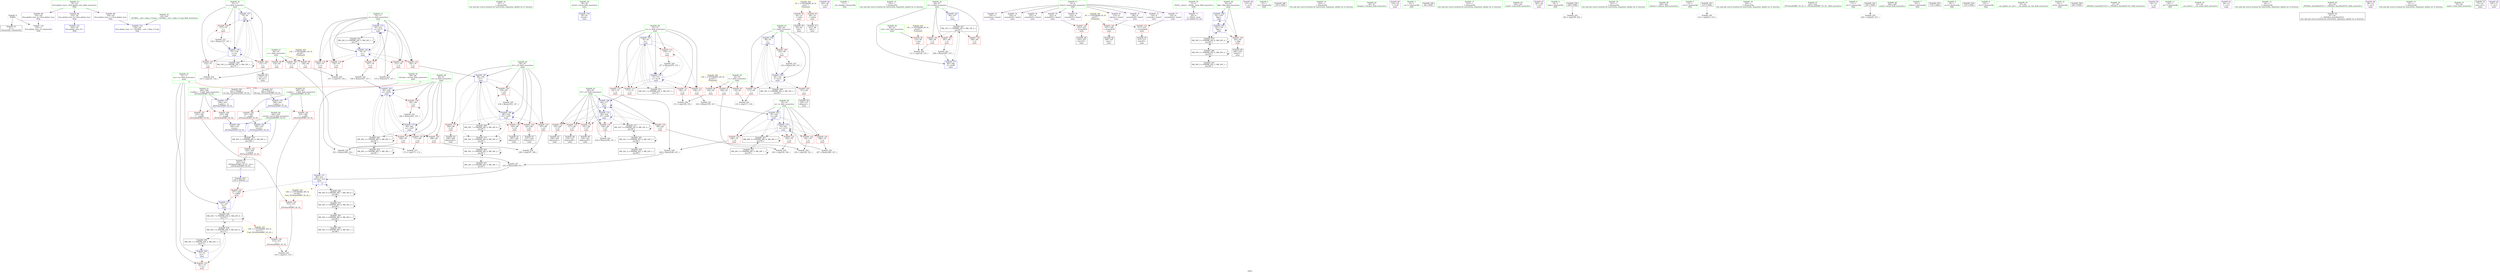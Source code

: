 digraph "SVFG" {
	label="SVFG";

	Node0x557954dfd2f0 [shape=record,color=grey,label="{NodeID: 0\nNullPtr}"];
	Node0x557954dfd2f0 -> Node0x557954e28700[style=solid];
	Node0x557954dfd2f0 -> Node0x557954e2e990[style=solid];
	Node0x557954e2ffb0 [shape=record,color=blue,label="{NodeID: 180\n304\<--318\nretval\<--\n_ZSt3maxIiERKT_S2_S2_\n}"];
	Node0x557954e2ffb0 -> Node0x557954e46180[style=dashed];
	Node0x557954e27b50 [shape=record,color=red,label="{NodeID: 97\n164\<--62\n\<--r\nmain\n}"];
	Node0x557954e27b50 -> Node0x557954e34780[style=solid];
	Node0x557954e032e0 [shape=record,color=green,label="{NodeID: 14\n107\<--1\n\<--dummyObj\nCan only get source location for instruction, argument, global var or function.}"];
	Node0x557954e27690 [shape=record,color=red,label="{NodeID: 111\n149\<--74\n\<--rs\nmain\n}"];
	Node0x557954e27690 -> Node0x557954e35980[style=solid];
	Node0x557954dfd490 [shape=record,color=green,label="{NodeID: 28\n58\<--59\nretval\<--retval_field_insensitive\nmain\n}"];
	Node0x557954dfd490 -> Node0x557954e2ea90[style=solid];
	Node0x557954e2d2a0 [shape=record,color=red,label="{NodeID: 125\n171\<--80\n\<--ce\nmain\n}"];
	Node0x557954e2d2a0 -> Node0x557954e34c00[style=solid];
	Node0x557954e26cd0 [shape=record,color=green,label="{NodeID: 42\n86\<--87\nj31\<--j31_field_insensitive\nmain\n}"];
	Node0x557954e26cd0 -> Node0x557954e2dac0[style=solid];
	Node0x557954e26cd0 -> Node0x557954e2db90[style=solid];
	Node0x557954e26cd0 -> Node0x557954e2dc60[style=solid];
	Node0x557954e26cd0 -> Node0x557954e2dd30[style=solid];
	Node0x557954e26cd0 -> Node0x557954e2de00[style=solid];
	Node0x557954e26cd0 -> Node0x557954e2f520[style=solid];
	Node0x557954e26cd0 -> Node0x557954e2f6c0[style=solid];
	Node0x557954e4f220 [shape=record,color=yellow,style=double,label="{NodeID: 305\n12V_1 = ENCHI(MR_12V_0)\npts\{65 \}\nFun[main]}"];
	Node0x557954e4f220 -> Node0x557954e27c20[style=dashed];
	Node0x557954e4f220 -> Node0x557954e27cf0[style=dashed];
	Node0x557954e4f220 -> Node0x557954e27dc0[style=dashed];
	Node0x557954e33580 [shape=record,color=grey,label="{NodeID: 222\n272 = Binary(271, 107, )\n}"];
	Node0x557954e33580 -> Node0x557954e2fba0[style=solid];
	Node0x557954e2de00 [shape=record,color=red,label="{NodeID: 139\n233\<--86\n\<--j31\nmain\n}"];
	Node0x557954e2de00 -> Node0x557954e33a00[style=solid];
	Node0x557954e289d0 [shape=record,color=black,label="{NodeID: 56\n95\<--92\ncall\<--\nmain\n}"];
	Node0x557954e43e30 [shape=record,color=yellow,style=double,label="{NodeID: 319\n36V_1 = ENCHI(MR_36V_0)\npts\{89 \}\nFun[_ZSt3maxIiERKT_S2_S2_]}"];
	Node0x557954e43e30 -> Node0x557954e2e6f0[style=dashed];
	Node0x557954e34a80 [shape=record,color=grey,label="{NodeID: 236\n316 = cmp(313, 315, )\n}"];
	Node0x557954e2e990 [shape=record,color=blue, style = dotted,label="{NodeID: 153\n335\<--3\nllvm.global_ctors_2\<--dummyVal\nGlob }"];
	Node0x557954e29530 [shape=record,color=black,label="{NodeID: 70\n301\<--324\n_ZSt3maxIiERKT_S2_S2__ret\<--\n_ZSt3maxIiERKT_S2_S2_\n|{<s0>11}}"];
	Node0x557954e29530:s0 -> Node0x557954e636c0[style=solid,color=blue];
	Node0x557954e3e580 [shape=record,color=black,label="{NodeID: 250\nMR_20V_2 = PHI(MR_20V_4, MR_20V_1, )\npts\{73 \}\n}"];
	Node0x557954e3e580 -> Node0x557954e2ef70[style=dashed];
	Node0x557954e2f520 [shape=record,color=blue,label="{NodeID: 167\n86\<--184\nj31\<--\nmain\n}"];
	Node0x557954e2f520 -> Node0x557954e2dac0[style=dashed];
	Node0x557954e2f520 -> Node0x557954e2db90[style=dashed];
	Node0x557954e2f520 -> Node0x557954e2dc60[style=dashed];
	Node0x557954e2f520 -> Node0x557954e2dd30[style=dashed];
	Node0x557954e2f520 -> Node0x557954e2de00[style=dashed];
	Node0x557954e2f520 -> Node0x557954e2f6c0[style=dashed];
	Node0x557954e2f520 -> Node0x557954e45780[style=dashed];
	Node0x557954e2f520 -> Node0x557954e49d80[style=dashed];
	Node0x557954e2a090 [shape=record,color=purple,label="{NodeID: 84\n102\<--20\n\<--.str.4\nmain\n}"];
	Node0x557954e1e330 [shape=record,color=green,label="{NodeID: 1\n7\<--1\n__dso_handle\<--dummyObj\nGlob }"];
	Node0x557954e30080 [shape=record,color=blue,label="{NodeID: 181\n304\<--321\nretval\<--\n_ZSt3maxIiERKT_S2_S2_\n}"];
	Node0x557954e30080 -> Node0x557954e46180[style=dashed];
	Node0x557954e27c20 [shape=record,color=red,label="{NodeID: 98\n124\<--64\n\<--c\nmain\n}"];
	Node0x557954e27c20 -> Node0x557954e35680[style=solid];
	Node0x557954dfd910 [shape=record,color=green,label="{NodeID: 15\n176\<--1\n\<--dummyObj\nCan only get source location for instruction, argument, global var or function.}"];
	Node0x557954e27760 [shape=record,color=red,label="{NodeID: 112\n159\<--74\n\<--rs\nmain\n}"];
	Node0x557954e27760 -> Node0x557954e33400[style=solid];
	Node0x557954dfd560 [shape=record,color=green,label="{NodeID: 29\n60\<--61\ntest\<--test_field_insensitive\nmain\n}"];
	Node0x557954dfd560 -> Node0x557954e2a940[style=solid];
	Node0x557954e2d370 [shape=record,color=red,label="{NodeID: 126\n188\<--80\n\<--ce\nmain\n}"];
	Node0x557954e2d370 -> Node0x557954e34f00[style=solid];
	Node0x557954e26da0 [shape=record,color=green,label="{NodeID: 43\n88\<--89\nref.tmp\<--ref.tmp_field_insensitive\nmain\n|{|<s1>11}}"];
	Node0x557954e26da0 -> Node0x557954e2f860[style=solid];
	Node0x557954e26da0:s1 -> Node0x557954e63ab0[style=solid,color=red];
	Node0x557954e33700 [shape=record,color=grey,label="{NodeID: 223\n288 = Binary(287, 107, )\n}"];
	Node0x557954e33700 -> Node0x557954e2fd40[style=solid];
	Node0x557954e2ded0 [shape=record,color=red,label="{NodeID: 140\n197\<--196\n\<--arrayidx38\nmain\n}"];
	Node0x557954e2ded0 -> Node0x557954e28eb0[style=solid];
	Node0x557954e28aa0 [shape=record,color=black,label="{NodeID: 57\n101\<--98\ncall1\<--\nmain\n}"];
	Node0x557954e34c00 [shape=record,color=grey,label="{NodeID: 237\n173 = cmp(171, 172, )\n}"];
	Node0x557954e2ea90 [shape=record,color=blue,label="{NodeID: 154\n58\<--91\nretval\<--\nmain\n}"];
	Node0x557954e29600 [shape=record,color=purple,label="{NodeID: 71\n39\<--4\n\<--_ZStL8__ioinit\n__cxx_global_var_init\n}"];
	Node0x557954e3ea80 [shape=record,color=black,label="{NodeID: 251\nMR_22V_2 = PHI(MR_22V_4, MR_22V_1, )\npts\{75 \}\n}"];
	Node0x557954e3ea80 -> Node0x557954e2f040[style=dashed];
	Node0x557954e2f5f0 [shape=record,color=blue,label="{NodeID: 168\n82\<--230\nflag\<--\nmain\n}"];
	Node0x557954e2f5f0 -> Node0x557954e2d5e0[style=dashed];
	Node0x557954e2f5f0 -> Node0x557954e2f380[style=dashed];
	Node0x557954e2f5f0 -> Node0x557954e44d80[style=dashed];
	Node0x557954e2a160 [shape=record,color=purple,label="{NodeID: 85\n113\<--22\n\<--.str.5\nmain\n}"];
	Node0x557954e010f0 [shape=record,color=green,label="{NodeID: 2\n10\<--1\n.str\<--dummyObj\nGlob }"];
	Node0x557954b57db0 [shape=record,color=black,label="{NodeID: 348\n103 = PHI()\n}"];
	Node0x557954e27cf0 [shape=record,color=red,label="{NodeID: 99\n156\<--64\n\<--c\nmain\n}"];
	Node0x557954e27cf0 -> Node0x557954e35380[style=solid];
	Node0x557954dfd9e0 [shape=record,color=green,label="{NodeID: 16\n203\<--1\n\<--dummyObj\nCan only get source location for instruction, argument, global var or function.}"];
	Node0x557954e27830 [shape=record,color=red,label="{NodeID: 113\n177\<--74\n\<--rs\nmain\n}"];
	Node0x557954e27830 -> Node0x557954e2f450[style=solid];
	Node0x557954dfd630 [shape=record,color=green,label="{NodeID: 30\n62\<--63\nr\<--r_field_insensitive\nmain\n}"];
	Node0x557954dfd630 -> Node0x557954e2aa10[style=solid];
	Node0x557954dfd630 -> Node0x557954e27a80[style=solid];
	Node0x557954dfd630 -> Node0x557954e27b50[style=solid];
	Node0x557954e2d440 [shape=record,color=red,label="{NodeID: 127\n249\<--80\n\<--ce\nmain\n}"];
	Node0x557954e2d440 -> Node0x557954e33e80[style=solid];
	Node0x557954e26e70 [shape=record,color=green,label="{NodeID: 44\n96\<--97\nfreopen\<--freopen_field_insensitive\n}"];
	Node0x557954e33880 [shape=record,color=grey,label="{NodeID: 224\n168 = Binary(167, 107, )\n}"];
	Node0x557954e33880 -> Node0x557954e2f2b0[style=solid];
	Node0x557954e2dfa0 [shape=record,color=red,label="{NodeID: 141\n211\<--210\n\<--arrayidx44\nmain\n}"];
	Node0x557954e2dfa0 -> Node0x557954e29120[style=solid];
	Node0x557954e28b70 [shape=record,color=black,label="{NodeID: 58\n128\<--127\nidxprom\<--\nmain\n}"];
	Node0x557954e34d80 [shape=record,color=grey,label="{NodeID: 238\n182 = cmp(180, 181, )\n}"];
	Node0x557954e2eb60 [shape=record,color=blue,label="{NodeID: 155\n66\<--107\ntt\<--\nmain\n}"];
	Node0x557954e2eb60 -> Node0x557954e3d680[style=dashed];
	Node0x557954e296d0 [shape=record,color=purple,label="{NodeID: 72\n129\<--8\narrayidx\<--board\nmain\n}"];
	Node0x557954e3ef80 [shape=record,color=black,label="{NodeID: 252\nMR_24V_2 = PHI(MR_24V_3, MR_24V_1, )\npts\{77 \}\n}"];
	Node0x557954e3ef80 -> Node0x557954e2f110[style=dashed];
	Node0x557954e3ef80 -> Node0x557954e3ef80[style=dashed];
	Node0x557954e2f6c0 [shape=record,color=blue,label="{NodeID: 169\n86\<--234\nj31\<--inc57\nmain\n}"];
	Node0x557954e2f6c0 -> Node0x557954e2dac0[style=dashed];
	Node0x557954e2f6c0 -> Node0x557954e2db90[style=dashed];
	Node0x557954e2f6c0 -> Node0x557954e2dc60[style=dashed];
	Node0x557954e2f6c0 -> Node0x557954e2dd30[style=dashed];
	Node0x557954e2f6c0 -> Node0x557954e2de00[style=dashed];
	Node0x557954e2f6c0 -> Node0x557954e2f6c0[style=dashed];
	Node0x557954e2f6c0 -> Node0x557954e45780[style=dashed];
	Node0x557954e2f6c0 -> Node0x557954e49d80[style=dashed];
	Node0x557954e2a230 [shape=record,color=purple,label="{NodeID: 86\n134\<--24\n\<--.str.6\nmain\n}"];
	Node0x557954e01180 [shape=record,color=green,label="{NodeID: 3\n12\<--1\n.str.1\<--dummyObj\nGlob }"];
	Node0x557954e62ee0 [shape=record,color=black,label="{NodeID: 349\n40 = PHI()\n}"];
	Node0x557954e27dc0 [shape=record,color=red,label="{NodeID: 100\n172\<--64\n\<--c\nmain\n}"];
	Node0x557954e27dc0 -> Node0x557954e34c00[style=solid];
	Node0x557954dfdab0 [shape=record,color=green,label="{NodeID: 17\n215\<--1\n\<--dummyObj\nCan only get source location for instruction, argument, global var or function.}"];
	Node0x557954e47f80 [shape=record,color=black,label="{NodeID: 280\nMR_30V_3 = PHI(MR_30V_4, MR_30V_2, )\npts\{83 \}\n}"];
	Node0x557954e47f80 -> Node0x557954e3fe80[style=dashed];
	Node0x557954e47f80 -> Node0x557954e44d80[style=dashed];
	Node0x557954e47f80 -> Node0x557954e47f80[style=dashed];
	Node0x557954e27900 [shape=record,color=red,label="{NodeID: 114\n247\<--74\n\<--rs\nmain\n}"];
	Node0x557954e27900 -> Node0x557954e34000[style=solid];
	Node0x557954dfd700 [shape=record,color=green,label="{NodeID: 31\n64\<--65\nc\<--c_field_insensitive\nmain\n}"];
	Node0x557954dfd700 -> Node0x557954e27c20[style=solid];
	Node0x557954dfd700 -> Node0x557954e27cf0[style=solid];
	Node0x557954dfd700 -> Node0x557954e27dc0[style=solid];
	Node0x557954e4c580 [shape=record,color=black,label="{NodeID: 294\nMR_20V_7 = PHI(MR_20V_9, MR_20V_6, )\npts\{73 \}\n|{|<s4>11}}"];
	Node0x557954e4c580 -> Node0x557954e2e140[style=dashed];
	Node0x557954e4c580 -> Node0x557954e2f930[style=dashed];
	Node0x557954e4c580 -> Node0x557954e41280[style=dashed];
	Node0x557954e4c580 -> Node0x557954e4c580[style=dashed];
	Node0x557954e4c580:s4 -> Node0x557954e440d0[style=dashed,color=red];
	Node0x557954e2d510 [shape=record,color=red,label="{NodeID: 128\n261\<--80\n\<--ce\nmain\n}"];
	Node0x557954e2d510 -> Node0x557954e34480[style=solid];
	Node0x557954e26f70 [shape=record,color=green,label="{NodeID: 45\n104\<--105\nscanf\<--scanf_field_insensitive\n}"];
	Node0x557954e33a00 [shape=record,color=grey,label="{NodeID: 225\n234 = Binary(233, 107, )\n}"];
	Node0x557954e33a00 -> Node0x557954e2f6c0[style=solid];
	Node0x557954e2e070 [shape=record,color=red,label="{NodeID: 142\n223\<--222\n\<--arrayidx52\nmain\n}"];
	Node0x557954e2e070 -> Node0x557954e29390[style=solid];
	Node0x557954e28c40 [shape=record,color=black,label="{NodeID: 59\n132\<--131\nidx.ext\<--\nmain\n}"];
	Node0x557954e440d0 [shape=record,color=yellow,style=double,label="{NodeID: 322\n20V_1 = ENCHI(MR_20V_0)\npts\{73 \}\nFun[_ZSt3maxIiERKT_S2_S2_]}"];
	Node0x557954e440d0 -> Node0x557954e2e620[style=dashed];
	Node0x557954e34f00 [shape=record,color=grey,label="{NodeID: 239\n189 = cmp(187, 188, )\n}"];
	Node0x557954e2ec30 [shape=record,color=blue,label="{NodeID: 156\n68\<--91\ni\<--\nmain\n}"];
	Node0x557954e2ec30 -> Node0x557954e28100[style=dashed];
	Node0x557954e2ec30 -> Node0x557954e281d0[style=dashed];
	Node0x557954e2ec30 -> Node0x557954e27280[style=dashed];
	Node0x557954e2ec30 -> Node0x557954e2eea0[style=dashed];
	Node0x557954e2ec30 -> Node0x557954e3db80[style=dashed];
	Node0x557954e297a0 [shape=record,color=purple,label="{NodeID: 73\n130\<--8\narraydecay\<--board\nmain\n}"];
	Node0x557954e3f480 [shape=record,color=black,label="{NodeID: 253\nMR_26V_2 = PHI(MR_26V_3, MR_26V_1, )\npts\{79 \}\n}"];
	Node0x557954e3f480 -> Node0x557954e3f480[style=dashed];
	Node0x557954e3f480 -> Node0x557954e41c80[style=dashed];
	Node0x557954e2f790 [shape=record,color=blue,label="{NodeID: 170\n84\<--239\ni27\<--inc60\nmain\n}"];
	Node0x557954e2f790 -> Node0x557954e2d6b0[style=dashed];
	Node0x557954e2f790 -> Node0x557954e2d780[style=dashed];
	Node0x557954e2f790 -> Node0x557954e2d850[style=dashed];
	Node0x557954e2f790 -> Node0x557954e2d920[style=dashed];
	Node0x557954e2f790 -> Node0x557954e2d9f0[style=dashed];
	Node0x557954e2f790 -> Node0x557954e2f450[style=dashed];
	Node0x557954e2f790 -> Node0x557954e2f790[style=dashed];
	Node0x557954e2f790 -> Node0x557954e45280[style=dashed];
	Node0x557954e2a300 [shape=record,color=purple,label="{NodeID: 87\n282\<--26\n\<--.str.7\nmain\n}"];
	Node0x557954e01510 [shape=record,color=green,label="{NodeID: 4\n14\<--1\nstdin\<--dummyObj\nGlob }"];
	Node0x557954e62fe0 [shape=record,color=black,label="{NodeID: 350\n199 = PHI()\n}"];
	Node0x557954e62fe0 -> Node0x557954e35500[style=solid];
	Node0x557954e27e90 [shape=record,color=red,label="{NodeID: 101\n109\<--66\n\<--tt\nmain\n}"];
	Node0x557954e27e90 -> Node0x557954e35080[style=solid];
	Node0x557954e023c0 [shape=record,color=green,label="{NodeID: 18\n227\<--1\n\<--dummyObj\nCan only get source location for instruction, argument, global var or function.}"];
	Node0x557954e48480 [shape=record,color=black,label="{NodeID: 281\nMR_32V_3 = PHI(MR_32V_4, MR_32V_2, )\npts\{85 \}\n}"];
	Node0x557954e48480 -> Node0x557954e40380[style=dashed];
	Node0x557954e48480 -> Node0x557954e45280[style=dashed];
	Node0x557954e48480 -> Node0x557954e48480[style=dashed];
	Node0x557954e2cb00 [shape=record,color=red,label="{NodeID: 115\n276\<--74\n\<--rs\nmain\n}"];
	Node0x557954e2cb00 -> Node0x557954e332c0[style=solid];
	Node0x557954e26570 [shape=record,color=green,label="{NodeID: 32\n66\<--67\ntt\<--tt_field_insensitive\nmain\n}"];
	Node0x557954e26570 -> Node0x557954e27e90[style=solid];
	Node0x557954e26570 -> Node0x557954e27f60[style=solid];
	Node0x557954e26570 -> Node0x557954e28030[style=solid];
	Node0x557954e26570 -> Node0x557954e2eb60[style=solid];
	Node0x557954e26570 -> Node0x557954e2fd40[style=solid];
	Node0x557954e2d5e0 [shape=record,color=red,label="{NodeID: 129\n243\<--82\n\<--flag\nmain\n}"];
	Node0x557954e2d5e0 -> Node0x557954e29460[style=solid];
	Node0x557954e27070 [shape=record,color=green,label="{NodeID: 46\n200\<--201\ntolower\<--tolower_field_insensitive\n}"];
	Node0x557954e33b80 [shape=record,color=grey,label="{NodeID: 226\n239 = Binary(238, 107, )\n}"];
	Node0x557954e33b80 -> Node0x557954e2f790[style=solid];
	Node0x557954e2e140 [shape=record,color=red,label="{NodeID: 143\n257\<--254\n\<--call64\nmain\n}"];
	Node0x557954e2e140 -> Node0x557954e2f930[style=solid];
	Node0x557954e28d10 [shape=record,color=black,label="{NodeID: 60\n192\<--191\nidxprom35\<--\nmain\n}"];
	Node0x557954e35080 [shape=record,color=grey,label="{NodeID: 240\n111 = cmp(109, 110, )\n}"];
	Node0x557954e2ed00 [shape=record,color=blue,label="{NodeID: 157\n70\<--91\nj\<--\nmain\n}"];
	Node0x557954e2ed00 -> Node0x557954e27350[style=dashed];
	Node0x557954e2ed00 -> Node0x557954e27420[style=dashed];
	Node0x557954e2ed00 -> Node0x557954e274f0[style=dashed];
	Node0x557954e2ed00 -> Node0x557954e2ed00[style=dashed];
	Node0x557954e2ed00 -> Node0x557954e2edd0[style=dashed];
	Node0x557954e2ed00 -> Node0x557954e3e080[style=dashed];
	Node0x557954e29870 [shape=record,color=purple,label="{NodeID: 74\n193\<--8\narrayidx36\<--board\nmain\n}"];
	Node0x557954e3f980 [shape=record,color=black,label="{NodeID: 254\nMR_28V_2 = PHI(MR_28V_3, MR_28V_1, )\npts\{81 \}\n}"];
	Node0x557954e3f980 -> Node0x557954e3f980[style=dashed];
	Node0x557954e3f980 -> Node0x557954e42180[style=dashed];
	Node0x557954e2f860 [shape=record,color=blue,label="{NodeID: 171\n88\<--252\nref.tmp\<--mul\nmain\n|{|<s2>11}}"];
	Node0x557954e2f860 -> Node0x557954e2e140[style=dashed];
	Node0x557954e2f860 -> Node0x557954e4a780[style=dashed];
	Node0x557954e2f860:s2 -> Node0x557954e43e30[style=dashed,color=red];
	Node0x557954e2a3d0 [shape=record,color=purple,label="{NodeID: 88\n333\<--28\nllvm.global_ctors_0\<--llvm.global_ctors\nGlob }"];
	Node0x557954e2a3d0 -> Node0x557954e2e7c0[style=solid];
	Node0x557954e015a0 [shape=record,color=green,label="{NodeID: 5\n15\<--1\n.str.2\<--dummyObj\nGlob }"];
	Node0x557954e63140 [shape=record,color=black,label="{NodeID: 351\n213 = PHI()\n}"];
	Node0x557954e63140 -> Node0x557954e35800[style=solid];
	Node0x557954e27f60 [shape=record,color=red,label="{NodeID: 102\n280\<--66\n\<--tt\nmain\n}"];
	Node0x557954e02490 [shape=record,color=green,label="{NodeID: 19\n230\<--1\n\<--dummyObj\nCan only get source location for instruction, argument, global var or function.}"];
	Node0x557954e48980 [shape=record,color=black,label="{NodeID: 282\nMR_34V_3 = PHI(MR_34V_4, MR_34V_2, )\npts\{87 \}\n}"];
	Node0x557954e48980 -> Node0x557954e40880[style=dashed];
	Node0x557954e48980 -> Node0x557954e45780[style=dashed];
	Node0x557954e48980 -> Node0x557954e48980[style=dashed];
	Node0x557954e2cb90 [shape=record,color=red,label="{NodeID: 116\n155\<--76\n\<--cs\nmain\n}"];
	Node0x557954e2cb90 -> Node0x557954e35380[style=solid];
	Node0x557954e26600 [shape=record,color=green,label="{NodeID: 33\n68\<--69\ni\<--i_field_insensitive\nmain\n}"];
	Node0x557954e26600 -> Node0x557954e28100[style=solid];
	Node0x557954e26600 -> Node0x557954e281d0[style=solid];
	Node0x557954e26600 -> Node0x557954e27280[style=solid];
	Node0x557954e26600 -> Node0x557954e2ec30[style=solid];
	Node0x557954e26600 -> Node0x557954e2eea0[style=solid];
	Node0x557954e2d6b0 [shape=record,color=red,label="{NodeID: 130\n180\<--84\n\<--i27\nmain\n}"];
	Node0x557954e2d6b0 -> Node0x557954e34d80[style=solid];
	Node0x557954e27170 [shape=record,color=green,label="{NodeID: 47\n255\<--256\n_ZSt3maxIiERKT_S2_S2_\<--_ZSt3maxIiERKT_S2_S2__field_insensitive\n}"];
	Node0x557954e33d00 [shape=record,color=grey,label="{NodeID: 227\n252 = Binary(248, 251, )\n}"];
	Node0x557954e33d00 -> Node0x557954e2f860[style=solid];
	Node0x557954e2e210 [shape=record,color=red,label="{NodeID: 144\n324\<--304\n\<--retval\n_ZSt3maxIiERKT_S2_S2_\n}"];
	Node0x557954e2e210 -> Node0x557954e29530[style=solid];
	Node0x557954e28de0 [shape=record,color=black,label="{NodeID: 61\n195\<--194\nidxprom37\<--\nmain\n}"];
	Node0x557954e35200 [shape=record,color=grey,label="{NodeID: 241\n119 = cmp(117, 118, )\n}"];
	Node0x557954e2edd0 [shape=record,color=blue,label="{NodeID: 158\n70\<--138\nj\<--inc\nmain\n}"];
	Node0x557954e2edd0 -> Node0x557954e27350[style=dashed];
	Node0x557954e2edd0 -> Node0x557954e27420[style=dashed];
	Node0x557954e2edd0 -> Node0x557954e274f0[style=dashed];
	Node0x557954e2edd0 -> Node0x557954e2ed00[style=dashed];
	Node0x557954e2edd0 -> Node0x557954e2edd0[style=dashed];
	Node0x557954e2edd0 -> Node0x557954e3e080[style=dashed];
	Node0x557954e29940 [shape=record,color=purple,label="{NodeID: 75\n196\<--8\narrayidx38\<--board\nmain\n}"];
	Node0x557954e29940 -> Node0x557954e2ded0[style=solid];
	Node0x557954e3fe80 [shape=record,color=black,label="{NodeID: 255\nMR_30V_2 = PHI(MR_30V_3, MR_30V_1, )\npts\{83 \}\n}"];
	Node0x557954e3fe80 -> Node0x557954e47f80[style=dashed];
	Node0x557954e2f930 [shape=record,color=blue,label="{NodeID: 172\n72\<--257\nres\<--\nmain\n}"];
	Node0x557954e2f930 -> Node0x557954e4c580[style=dashed];
	Node0x557954e2a4d0 [shape=record,color=purple,label="{NodeID: 89\n334\<--28\nllvm.global_ctors_1\<--llvm.global_ctors\nGlob }"];
	Node0x557954e2a4d0 -> Node0x557954e2e890[style=solid];
	Node0x557954e01630 [shape=record,color=green,label="{NodeID: 6\n17\<--1\n.str.3\<--dummyObj\nGlob }"];
	Node0x557954e63240 [shape=record,color=black,label="{NodeID: 352\n225 = PHI()\n}"];
	Node0x557954e63240 -> Node0x557954e34900[style=solid];
	Node0x557954e28030 [shape=record,color=red,label="{NodeID: 103\n287\<--66\n\<--tt\nmain\n}"];
	Node0x557954e28030 -> Node0x557954e33700[style=solid];
	Node0x557954e02590 [shape=record,color=green,label="{NodeID: 20\n4\<--6\n_ZStL8__ioinit\<--_ZStL8__ioinit_field_insensitive\nGlob }"];
	Node0x557954e02590 -> Node0x557954e29600[style=solid];
	Node0x557954e48e80 [shape=record,color=black,label="{NodeID: 283\nMR_36V_3 = PHI(MR_36V_4, MR_36V_2, )\npts\{89 \}\n}"];
	Node0x557954e48e80 -> Node0x557954e40d80[style=dashed];
	Node0x557954e48e80 -> Node0x557954e45c80[style=dashed];
	Node0x557954e48e80 -> Node0x557954e48e80[style=dashed];
	Node0x557954e2cc20 [shape=record,color=red,label="{NodeID: 117\n167\<--76\n\<--cs\nmain\n}"];
	Node0x557954e2cc20 -> Node0x557954e33880[style=solid];
	Node0x557954e26690 [shape=record,color=green,label="{NodeID: 34\n70\<--71\nj\<--j_field_insensitive\nmain\n}"];
	Node0x557954e26690 -> Node0x557954e27350[style=solid];
	Node0x557954e26690 -> Node0x557954e27420[style=solid];
	Node0x557954e26690 -> Node0x557954e274f0[style=solid];
	Node0x557954e26690 -> Node0x557954e2ed00[style=solid];
	Node0x557954e26690 -> Node0x557954e2edd0[style=solid];
	Node0x557954e2d780 [shape=record,color=red,label="{NodeID: 131\n191\<--84\n\<--i27\nmain\n}"];
	Node0x557954e2d780 -> Node0x557954e28d10[style=solid];
	Node0x557954e28290 [shape=record,color=green,label="{NodeID: 48\n284\<--285\nprintf\<--printf_field_insensitive\n}"];
	Node0x557954e33e80 [shape=record,color=grey,label="{NodeID: 228\n251 = Binary(249, 250, )\n}"];
	Node0x557954e33e80 -> Node0x557954e33d00[style=solid];
	Node0x557954e2e2e0 [shape=record,color=red,label="{NodeID: 145\n312\<--306\n\<--__a.addr\n_ZSt3maxIiERKT_S2_S2_\n}"];
	Node0x557954e2e2e0 -> Node0x557954e2e620[style=solid];
	Node0x557954e28eb0 [shape=record,color=black,label="{NodeID: 62\n198\<--197\nconv\<--\nmain\n}"];
	Node0x557954e35380 [shape=record,color=grey,label="{NodeID: 242\n157 = cmp(155, 156, )\n}"];
	Node0x557954e2eea0 [shape=record,color=blue,label="{NodeID: 159\n68\<--143\ni\<--inc12\nmain\n}"];
	Node0x557954e2eea0 -> Node0x557954e28100[style=dashed];
	Node0x557954e2eea0 -> Node0x557954e281d0[style=dashed];
	Node0x557954e2eea0 -> Node0x557954e27280[style=dashed];
	Node0x557954e2eea0 -> Node0x557954e2eea0[style=dashed];
	Node0x557954e2eea0 -> Node0x557954e3db80[style=dashed];
	Node0x557954e29a10 [shape=record,color=purple,label="{NodeID: 76\n207\<--8\narrayidx42\<--board\nmain\n}"];
	Node0x557954e40380 [shape=record,color=black,label="{NodeID: 256\nMR_32V_2 = PHI(MR_32V_3, MR_32V_1, )\npts\{85 \}\n}"];
	Node0x557954e40380 -> Node0x557954e48480[style=dashed];
	Node0x557954e2fa00 [shape=record,color=blue,label="{NodeID: 173\n80\<--262\nce\<--inc67\nmain\n}"];
	Node0x557954e2fa00 -> Node0x557954e2d2a0[style=dashed];
	Node0x557954e2fa00 -> Node0x557954e2d370[style=dashed];
	Node0x557954e2fa00 -> Node0x557954e2d440[style=dashed];
	Node0x557954e2fa00 -> Node0x557954e2d510[style=dashed];
	Node0x557954e2fa00 -> Node0x557954e2f2b0[style=dashed];
	Node0x557954e2fa00 -> Node0x557954e2fa00[style=dashed];
	Node0x557954e2fa00 -> Node0x557954e42180[style=dashed];
	Node0x557954e2a5d0 [shape=record,color=purple,label="{NodeID: 90\n335\<--28\nllvm.global_ctors_2\<--llvm.global_ctors\nGlob }"];
	Node0x557954e2a5d0 -> Node0x557954e2e990[style=solid];
	Node0x557954e033d0 [shape=record,color=green,label="{NodeID: 7\n19\<--1\nstdout\<--dummyObj\nGlob }"];
	Node0x557954e63340 [shape=record,color=black,label="{NodeID: 353\n114 = PHI()\n}"];
	Node0x557954e44d80 [shape=record,color=black,label="{NodeID: 270\nMR_30V_5 = PHI(MR_30V_6, MR_30V_4, )\npts\{83 \}\n}"];
	Node0x557954e44d80 -> Node0x557954e2f380[style=dashed];
	Node0x557954e44d80 -> Node0x557954e44d80[style=dashed];
	Node0x557954e44d80 -> Node0x557954e47f80[style=dashed];
	Node0x557954e28100 [shape=record,color=red,label="{NodeID: 104\n117\<--68\n\<--i\nmain\n}"];
	Node0x557954e28100 -> Node0x557954e35200[style=solid];
	Node0x557954e01720 [shape=record,color=green,label="{NodeID: 21\n8\<--9\nboard\<--board_field_insensitive\nGlob }"];
	Node0x557954e01720 -> Node0x557954e296d0[style=solid];
	Node0x557954e01720 -> Node0x557954e297a0[style=solid];
	Node0x557954e01720 -> Node0x557954e29870[style=solid];
	Node0x557954e01720 -> Node0x557954e29940[style=solid];
	Node0x557954e01720 -> Node0x557954e29a10[style=solid];
	Node0x557954e01720 -> Node0x557954e29ae0[style=solid];
	Node0x557954e01720 -> Node0x557954e29bb0[style=solid];
	Node0x557954e01720 -> Node0x557954e29c80[style=solid];
	Node0x557954e01720 -> Node0x557954e2a6d0[style=solid];
	Node0x557954e2ccf0 [shape=record,color=red,label="{NodeID: 118\n184\<--76\n\<--cs\nmain\n}"];
	Node0x557954e2ccf0 -> Node0x557954e2f520[style=solid];
	Node0x557954e26720 [shape=record,color=green,label="{NodeID: 35\n72\<--73\nres\<--res_field_insensitive\nmain\n|{|<s3>11}}"];
	Node0x557954e26720 -> Node0x557954e275c0[style=solid];
	Node0x557954e26720 -> Node0x557954e2ef70[style=solid];
	Node0x557954e26720 -> Node0x557954e2f930[style=solid];
	Node0x557954e26720:s3 -> Node0x557954e63980[style=solid,color=red];
	Node0x557954e2d850 [shape=record,color=red,label="{NodeID: 132\n205\<--84\n\<--i27\nmain\n}"];
	Node0x557954e2d850 -> Node0x557954e28f80[style=solid];
	Node0x557954e28390 [shape=record,color=green,label="{NodeID: 49\n304\<--305\nretval\<--retval_field_insensitive\n_ZSt3maxIiERKT_S2_S2_\n}"];
	Node0x557954e28390 -> Node0x557954e2e210[style=solid];
	Node0x557954e28390 -> Node0x557954e2ffb0[style=solid];
	Node0x557954e28390 -> Node0x557954e30080[style=solid];
	Node0x557954e34000 [shape=record,color=grey,label="{NodeID: 229\n248 = Binary(246, 247, )\n}"];
	Node0x557954e34000 -> Node0x557954e33d00[style=solid];
	Node0x557954e2e3b0 [shape=record,color=red,label="{NodeID: 146\n321\<--306\n\<--__a.addr\n_ZSt3maxIiERKT_S2_S2_\n}"];
	Node0x557954e2e3b0 -> Node0x557954e30080[style=solid];
	Node0x557954e28f80 [shape=record,color=black,label="{NodeID: 63\n206\<--205\nidxprom41\<--\nmain\n}"];
	Node0x557954e35500 [shape=record,color=grey,label="{NodeID: 243\n202 = cmp(199, 203, )\n}"];
	Node0x557954e2ef70 [shape=record,color=blue,label="{NodeID: 160\n72\<--91\nres\<--\nmain\n}"];
	Node0x557954e2ef70 -> Node0x557954e275c0[style=dashed];
	Node0x557954e2ef70 -> Node0x557954e3e580[style=dashed];
	Node0x557954e2ef70 -> Node0x557954e41280[style=dashed];
	Node0x557954e29ae0 [shape=record,color=purple,label="{NodeID: 77\n210\<--8\narrayidx44\<--board\nmain\n}"];
	Node0x557954e29ae0 -> Node0x557954e2dfa0[style=solid];
	Node0x557954e40880 [shape=record,color=black,label="{NodeID: 257\nMR_34V_2 = PHI(MR_34V_3, MR_34V_1, )\npts\{87 \}\n}"];
	Node0x557954e40880 -> Node0x557954e48980[style=dashed];
	Node0x557954e2fad0 [shape=record,color=blue,label="{NodeID: 174\n78\<--267\nre\<--inc70\nmain\n}"];
	Node0x557954e2fad0 -> Node0x557954e2cf60[style=dashed];
	Node0x557954e2fad0 -> Node0x557954e2d030[style=dashed];
	Node0x557954e2fad0 -> Node0x557954e2d100[style=dashed];
	Node0x557954e2fad0 -> Node0x557954e2d1d0[style=dashed];
	Node0x557954e2fad0 -> Node0x557954e2fad0[style=dashed];
	Node0x557954e2fad0 -> Node0x557954e41c80[style=dashed];
	Node0x557954e2a6d0 [shape=record,color=purple,label="{NodeID: 91\n133\<--8\nadd.ptr\<--board\nmain\n}"];
	Node0x557954e03460 [shape=record,color=green,label="{NodeID: 8\n20\<--1\n.str.4\<--dummyObj\nGlob }"];
	Node0x557954e635c0 [shape=record,color=black,label="{NodeID: 354\n135 = PHI()\n}"];
	Node0x557954e45280 [shape=record,color=black,label="{NodeID: 271\nMR_32V_5 = PHI(MR_32V_6, MR_32V_4, )\npts\{85 \}\n}"];
	Node0x557954e45280 -> Node0x557954e2f450[style=dashed];
	Node0x557954e45280 -> Node0x557954e45280[style=dashed];
	Node0x557954e45280 -> Node0x557954e48480[style=dashed];
	Node0x557954e281d0 [shape=record,color=red,label="{NodeID: 105\n127\<--68\n\<--i\nmain\n}"];
	Node0x557954e281d0 -> Node0x557954e28b70[style=solid];
	Node0x557954e017f0 [shape=record,color=green,label="{NodeID: 22\n28\<--32\nllvm.global_ctors\<--llvm.global_ctors_field_insensitive\nGlob }"];
	Node0x557954e017f0 -> Node0x557954e2a3d0[style=solid];
	Node0x557954e017f0 -> Node0x557954e2a4d0[style=solid];
	Node0x557954e017f0 -> Node0x557954e2a5d0[style=solid];
	Node0x557954e2cdc0 [shape=record,color=red,label="{NodeID: 119\n250\<--76\n\<--cs\nmain\n}"];
	Node0x557954e2cdc0 -> Node0x557954e33e80[style=solid];
	Node0x557954e267f0 [shape=record,color=green,label="{NodeID: 36\n74\<--75\nrs\<--rs_field_insensitive\nmain\n}"];
	Node0x557954e267f0 -> Node0x557954e27690[style=solid];
	Node0x557954e267f0 -> Node0x557954e27760[style=solid];
	Node0x557954e267f0 -> Node0x557954e27830[style=solid];
	Node0x557954e267f0 -> Node0x557954e27900[style=solid];
	Node0x557954e267f0 -> Node0x557954e2cb00[style=solid];
	Node0x557954e267f0 -> Node0x557954e2f040[style=solid];
	Node0x557954e267f0 -> Node0x557954e2fc70[style=solid];
	Node0x557954e2d920 [shape=record,color=red,label="{NodeID: 133\n217\<--84\n\<--i27\nmain\n}"];
	Node0x557954e2d920 -> Node0x557954e291f0[style=solid];
	Node0x557954e28460 [shape=record,color=green,label="{NodeID: 50\n306\<--307\n__a.addr\<--__a.addr_field_insensitive\n_ZSt3maxIiERKT_S2_S2_\n}"];
	Node0x557954e28460 -> Node0x557954e2e2e0[style=solid];
	Node0x557954e28460 -> Node0x557954e2e3b0[style=solid];
	Node0x557954e28460 -> Node0x557954e2fe10[style=solid];
	Node0x557954e34180 [shape=record,color=grey,label="{NodeID: 230\n267 = Binary(266, 107, )\n}"];
	Node0x557954e34180 -> Node0x557954e2fad0[style=solid];
	Node0x557954e2e480 [shape=record,color=red,label="{NodeID: 147\n314\<--308\n\<--__b.addr\n_ZSt3maxIiERKT_S2_S2_\n}"];
	Node0x557954e2e480 -> Node0x557954e2e6f0[style=solid];
	Node0x557954e29050 [shape=record,color=black,label="{NodeID: 64\n209\<--208\nidxprom43\<--\nmain\n}"];
	Node0x557954e35680 [shape=record,color=grey,label="{NodeID: 244\n125 = cmp(123, 124, )\n}"];
	Node0x557954e2f040 [shape=record,color=blue,label="{NodeID: 161\n74\<--91\nrs\<--\nmain\n}"];
	Node0x557954e2f040 -> Node0x557954e27690[style=dashed];
	Node0x557954e2f040 -> Node0x557954e27760[style=dashed];
	Node0x557954e2f040 -> Node0x557954e27830[style=dashed];
	Node0x557954e2f040 -> Node0x557954e27900[style=dashed];
	Node0x557954e2f040 -> Node0x557954e2cb00[style=dashed];
	Node0x557954e2f040 -> Node0x557954e2fc70[style=dashed];
	Node0x557954e2f040 -> Node0x557954e3ea80[style=dashed];
	Node0x557954e29bb0 [shape=record,color=purple,label="{NodeID: 78\n219\<--8\narrayidx50\<--board\nmain\n}"];
	Node0x557954e40d80 [shape=record,color=black,label="{NodeID: 258\nMR_36V_2 = PHI(MR_36V_3, MR_36V_1, )\npts\{89 \}\n}"];
	Node0x557954e40d80 -> Node0x557954e48e80[style=dashed];
	Node0x557954e2fba0 [shape=record,color=blue,label="{NodeID: 175\n76\<--272\ncs\<--inc73\nmain\n}"];
	Node0x557954e2fba0 -> Node0x557954e2cb90[style=dashed];
	Node0x557954e2fba0 -> Node0x557954e2cc20[style=dashed];
	Node0x557954e2fba0 -> Node0x557954e2ccf0[style=dashed];
	Node0x557954e2fba0 -> Node0x557954e2cdc0[style=dashed];
	Node0x557954e2fba0 -> Node0x557954e2ce90[style=dashed];
	Node0x557954e2fba0 -> Node0x557954e2f110[style=dashed];
	Node0x557954e2fba0 -> Node0x557954e2fba0[style=dashed];
	Node0x557954e2fba0 -> Node0x557954e3ef80[style=dashed];
	Node0x557954e2a7a0 [shape=record,color=red,label="{NodeID: 92\n92\<--14\n\<--stdin\nmain\n}"];
	Node0x557954e2a7a0 -> Node0x557954e289d0[style=solid];
	Node0x557954e034f0 [shape=record,color=green,label="{NodeID: 9\n22\<--1\n.str.5\<--dummyObj\nGlob }"];
	Node0x557954e636c0 [shape=record,color=black,label="{NodeID: 355\n254 = PHI(301, )\n}"];
	Node0x557954e636c0 -> Node0x557954e2e140[style=solid];
	Node0x557954e45780 [shape=record,color=black,label="{NodeID: 272\nMR_34V_5 = PHI(MR_34V_6, MR_34V_4, )\npts\{87 \}\n}"];
	Node0x557954e45780 -> Node0x557954e45780[style=dashed];
	Node0x557954e45780 -> Node0x557954e48980[style=dashed];
	Node0x557954e45780 -> Node0x557954e49d80[style=dashed];
	Node0x557954e27280 [shape=record,color=red,label="{NodeID: 106\n142\<--68\n\<--i\nmain\n}"];
	Node0x557954e27280 -> Node0x557954e34600[style=solid];
	Node0x557954e018f0 [shape=record,color=green,label="{NodeID: 23\n33\<--34\n__cxx_global_var_init\<--__cxx_global_var_init_field_insensitive\n}"];
	Node0x557954e49d80 [shape=record,color=black,label="{NodeID: 286\nMR_34V_7 = PHI(MR_34V_9, MR_34V_6, )\npts\{87 \}\n}"];
	Node0x557954e49d80 -> Node0x557954e2f520[style=dashed];
	Node0x557954e49d80 -> Node0x557954e45780[style=dashed];
	Node0x557954e49d80 -> Node0x557954e49d80[style=dashed];
	Node0x557954e2ce90 [shape=record,color=red,label="{NodeID: 120\n271\<--76\n\<--cs\nmain\n}"];
	Node0x557954e2ce90 -> Node0x557954e33580[style=solid];
	Node0x557954e268c0 [shape=record,color=green,label="{NodeID: 37\n76\<--77\ncs\<--cs_field_insensitive\nmain\n}"];
	Node0x557954e268c0 -> Node0x557954e2cb90[style=solid];
	Node0x557954e268c0 -> Node0x557954e2cc20[style=solid];
	Node0x557954e268c0 -> Node0x557954e2ccf0[style=solid];
	Node0x557954e268c0 -> Node0x557954e2cdc0[style=solid];
	Node0x557954e268c0 -> Node0x557954e2ce90[style=solid];
	Node0x557954e268c0 -> Node0x557954e2f110[style=solid];
	Node0x557954e268c0 -> Node0x557954e2fba0[style=solid];
	Node0x557954e4e380 [shape=record,color=yellow,style=double,label="{NodeID: 300\n2V_1 = ENCHI(MR_2V_0)\npts\{1 \}\nFun[main]}"];
	Node0x557954e4e380 -> Node0x557954e2a7a0[style=dashed];
	Node0x557954e4e380 -> Node0x557954e2a870[style=dashed];
	Node0x557954e2d9f0 [shape=record,color=red,label="{NodeID: 134\n238\<--84\n\<--i27\nmain\n}"];
	Node0x557954e2d9f0 -> Node0x557954e33b80[style=solid];
	Node0x557954e28530 [shape=record,color=green,label="{NodeID: 51\n308\<--309\n__b.addr\<--__b.addr_field_insensitive\n_ZSt3maxIiERKT_S2_S2_\n}"];
	Node0x557954e28530 -> Node0x557954e2e480[style=solid];
	Node0x557954e28530 -> Node0x557954e2e550[style=solid];
	Node0x557954e28530 -> Node0x557954e2fee0[style=solid];
	Node0x557954e34300 [shape=record,color=grey,label="{NodeID: 231\n138 = Binary(137, 107, )\n}"];
	Node0x557954e34300 -> Node0x557954e2edd0[style=solid];
	Node0x557954e2e550 [shape=record,color=red,label="{NodeID: 148\n318\<--308\n\<--__b.addr\n_ZSt3maxIiERKT_S2_S2_\n}"];
	Node0x557954e2e550 -> Node0x557954e2ffb0[style=solid];
	Node0x557954e29120 [shape=record,color=black,label="{NodeID: 65\n212\<--211\nconv45\<--\nmain\n}"];
	Node0x557954e35800 [shape=record,color=grey,label="{NodeID: 245\n214 = cmp(213, 215, )\n}"];
	Node0x557954e2f110 [shape=record,color=blue,label="{NodeID: 162\n76\<--91\ncs\<--\nmain\n}"];
	Node0x557954e2f110 -> Node0x557954e2cb90[style=dashed];
	Node0x557954e2f110 -> Node0x557954e2cc20[style=dashed];
	Node0x557954e2f110 -> Node0x557954e2ccf0[style=dashed];
	Node0x557954e2f110 -> Node0x557954e2cdc0[style=dashed];
	Node0x557954e2f110 -> Node0x557954e2ce90[style=dashed];
	Node0x557954e2f110 -> Node0x557954e2f110[style=dashed];
	Node0x557954e2f110 -> Node0x557954e2fba0[style=dashed];
	Node0x557954e2f110 -> Node0x557954e3ef80[style=dashed];
	Node0x557954e29c80 [shape=record,color=purple,label="{NodeID: 79\n222\<--8\narrayidx52\<--board\nmain\n}"];
	Node0x557954e29c80 -> Node0x557954e2e070[style=solid];
	Node0x557954e41280 [shape=record,color=black,label="{NodeID: 259\nMR_20V_5 = PHI(MR_20V_6, MR_20V_4, )\npts\{73 \}\n}"];
	Node0x557954e41280 -> Node0x557954e275c0[style=dashed];
	Node0x557954e41280 -> Node0x557954e3e580[style=dashed];
	Node0x557954e41280 -> Node0x557954e41280[style=dashed];
	Node0x557954e41280 -> Node0x557954e4c580[style=dashed];
	Node0x557954e2fc70 [shape=record,color=blue,label="{NodeID: 176\n74\<--277\nrs\<--inc76\nmain\n}"];
	Node0x557954e2fc70 -> Node0x557954e27690[style=dashed];
	Node0x557954e2fc70 -> Node0x557954e27760[style=dashed];
	Node0x557954e2fc70 -> Node0x557954e27830[style=dashed];
	Node0x557954e2fc70 -> Node0x557954e27900[style=dashed];
	Node0x557954e2fc70 -> Node0x557954e2cb00[style=dashed];
	Node0x557954e2fc70 -> Node0x557954e2fc70[style=dashed];
	Node0x557954e2fc70 -> Node0x557954e3ea80[style=dashed];
	Node0x557954e2a870 [shape=record,color=red,label="{NodeID: 93\n98\<--19\n\<--stdout\nmain\n}"];
	Node0x557954e2a870 -> Node0x557954e28aa0[style=solid];
	Node0x557954e02780 [shape=record,color=green,label="{NodeID: 10\n24\<--1\n.str.6\<--dummyObj\nGlob }"];
	Node0x557954e638b0 [shape=record,color=black,label="{NodeID: 356\n283 = PHI()\n}"];
	Node0x557954e45c80 [shape=record,color=black,label="{NodeID: 273\nMR_36V_5 = PHI(MR_36V_6, MR_36V_4, )\npts\{89 \}\n}"];
	Node0x557954e45c80 -> Node0x557954e2f860[style=dashed];
	Node0x557954e45c80 -> Node0x557954e45c80[style=dashed];
	Node0x557954e45c80 -> Node0x557954e48e80[style=dashed];
	Node0x557954e45c80 -> Node0x557954e4a780[style=dashed];
	Node0x557954e27350 [shape=record,color=red,label="{NodeID: 107\n123\<--70\n\<--j\nmain\n}"];
	Node0x557954e27350 -> Node0x557954e35680[style=solid];
	Node0x557954e019f0 [shape=record,color=green,label="{NodeID: 24\n37\<--38\n_ZNSt8ios_base4InitC1Ev\<--_ZNSt8ios_base4InitC1Ev_field_insensitive\n}"];
	Node0x557954e2cf60 [shape=record,color=red,label="{NodeID: 121\n163\<--78\n\<--re\nmain\n}"];
	Node0x557954e2cf60 -> Node0x557954e34780[style=solid];
	Node0x557954e26990 [shape=record,color=green,label="{NodeID: 38\n78\<--79\nre\<--re_field_insensitive\nmain\n}"];
	Node0x557954e26990 -> Node0x557954e2cf60[style=solid];
	Node0x557954e26990 -> Node0x557954e2d030[style=solid];
	Node0x557954e26990 -> Node0x557954e2d100[style=solid];
	Node0x557954e26990 -> Node0x557954e2d1d0[style=solid];
	Node0x557954e26990 -> Node0x557954e2f1e0[style=solid];
	Node0x557954e26990 -> Node0x557954e2fad0[style=solid];
	Node0x557954e4eea0 [shape=record,color=yellow,style=double,label="{NodeID: 301\n4V_1 = ENCHI(MR_4V_0)\npts\{9 \}\nFun[main]}"];
	Node0x557954e4eea0 -> Node0x557954e2ded0[style=dashed];
	Node0x557954e4eea0 -> Node0x557954e2dfa0[style=dashed];
	Node0x557954e4eea0 -> Node0x557954e2e070[style=dashed];
	Node0x557954e2dac0 [shape=record,color=red,label="{NodeID: 135\n187\<--86\n\<--j31\nmain\n}"];
	Node0x557954e2dac0 -> Node0x557954e34f00[style=solid];
	Node0x557954e28600 [shape=record,color=green,label="{NodeID: 52\n30\<--329\n_GLOBAL__sub_I_s2pp_2_0.cpp\<--_GLOBAL__sub_I_s2pp_2_0.cpp_field_insensitive\n}"];
	Node0x557954e28600 -> Node0x557954e2e890[style=solid];
	Node0x557954e34480 [shape=record,color=grey,label="{NodeID: 232\n262 = Binary(261, 107, )\n}"];
	Node0x557954e34480 -> Node0x557954e2fa00[style=solid];
	Node0x557954e2e620 [shape=record,color=red,label="{NodeID: 149\n313\<--312\n\<--\n_ZSt3maxIiERKT_S2_S2_\n}"];
	Node0x557954e2e620 -> Node0x557954e34a80[style=solid];
	Node0x557954e291f0 [shape=record,color=black,label="{NodeID: 66\n218\<--217\nidxprom49\<--\nmain\n}"];
	Node0x557954e35980 [shape=record,color=grey,label="{NodeID: 246\n151 = cmp(149, 150, )\n}"];
	Node0x557954e2f1e0 [shape=record,color=blue,label="{NodeID: 163\n78\<--160\nre\<--add\nmain\n}"];
	Node0x557954e2f1e0 -> Node0x557954e2cf60[style=dashed];
	Node0x557954e2f1e0 -> Node0x557954e2d030[style=dashed];
	Node0x557954e2f1e0 -> Node0x557954e2d100[style=dashed];
	Node0x557954e2f1e0 -> Node0x557954e2d1d0[style=dashed];
	Node0x557954e2f1e0 -> Node0x557954e2fad0[style=dashed];
	Node0x557954e2f1e0 -> Node0x557954e41c80[style=dashed];
	Node0x557954e29d50 [shape=record,color=purple,label="{NodeID: 80\n93\<--10\n\<--.str\nmain\n}"];
	Node0x557954e2fd40 [shape=record,color=blue,label="{NodeID: 177\n66\<--288\ntt\<--inc80\nmain\n}"];
	Node0x557954e2fd40 -> Node0x557954e3d680[style=dashed];
	Node0x557954e2a940 [shape=record,color=red,label="{NodeID: 94\n110\<--60\n\<--test\nmain\n}"];
	Node0x557954e2a940 -> Node0x557954e35080[style=solid];
	Node0x557954e02850 [shape=record,color=green,label="{NodeID: 11\n26\<--1\n.str.7\<--dummyObj\nGlob }"];
	Node0x557954e63980 [shape=record,color=black,label="{NodeID: 357\n302 = PHI(72, )\n0th arg _ZSt3maxIiERKT_S2_S2_ }"];
	Node0x557954e63980 -> Node0x557954e2fe10[style=solid];
	Node0x557954e46180 [shape=record,color=black,label="{NodeID: 274\nMR_40V_3 = PHI(MR_40V_4, MR_40V_2, )\npts\{305 \}\n}"];
	Node0x557954e46180 -> Node0x557954e2e210[style=dashed];
	Node0x557954e27420 [shape=record,color=red,label="{NodeID: 108\n131\<--70\n\<--j\nmain\n}"];
	Node0x557954e27420 -> Node0x557954e28c40[style=solid];
	Node0x557954e01ec0 [shape=record,color=green,label="{NodeID: 25\n43\<--44\n__cxa_atexit\<--__cxa_atexit_field_insensitive\n}"];
	Node0x557954e4a780 [shape=record,color=black,label="{NodeID: 288\nMR_36V_8 = PHI(MR_36V_7, MR_36V_6, )\npts\{89 \}\n}"];
	Node0x557954e4a780 -> Node0x557954e2f860[style=dashed];
	Node0x557954e4a780 -> Node0x557954e45c80[style=dashed];
	Node0x557954e4a780 -> Node0x557954e4a780[style=dashed];
	Node0x557954e2d030 [shape=record,color=red,label="{NodeID: 122\n181\<--78\n\<--re\nmain\n}"];
	Node0x557954e2d030 -> Node0x557954e34d80[style=solid];
	Node0x557954e26a60 [shape=record,color=green,label="{NodeID: 39\n80\<--81\nce\<--ce_field_insensitive\nmain\n}"];
	Node0x557954e26a60 -> Node0x557954e2d2a0[style=solid];
	Node0x557954e26a60 -> Node0x557954e2d370[style=solid];
	Node0x557954e26a60 -> Node0x557954e2d440[style=solid];
	Node0x557954e26a60 -> Node0x557954e2d510[style=solid];
	Node0x557954e26a60 -> Node0x557954e2f2b0[style=solid];
	Node0x557954e26a60 -> Node0x557954e2fa00[style=solid];
	Node0x557954e2db90 [shape=record,color=red,label="{NodeID: 136\n194\<--86\n\<--j31\nmain\n}"];
	Node0x557954e2db90 -> Node0x557954e28de0[style=solid];
	Node0x557954e28700 [shape=record,color=black,label="{NodeID: 53\n2\<--3\ndummyVal\<--dummyVal\n}"];
	Node0x557954e34600 [shape=record,color=grey,label="{NodeID: 233\n143 = Binary(142, 107, )\n}"];
	Node0x557954e34600 -> Node0x557954e2eea0[style=solid];
	Node0x557954e2e6f0 [shape=record,color=red,label="{NodeID: 150\n315\<--314\n\<--\n_ZSt3maxIiERKT_S2_S2_\n}"];
	Node0x557954e2e6f0 -> Node0x557954e34a80[style=solid];
	Node0x557954e292c0 [shape=record,color=black,label="{NodeID: 67\n221\<--220\nidxprom51\<--\nmain\n}"];
	Node0x557954e3d680 [shape=record,color=black,label="{NodeID: 247\nMR_14V_3 = PHI(MR_14V_4, MR_14V_2, )\npts\{67 \}\n}"];
	Node0x557954e3d680 -> Node0x557954e27e90[style=dashed];
	Node0x557954e3d680 -> Node0x557954e27f60[style=dashed];
	Node0x557954e3d680 -> Node0x557954e28030[style=dashed];
	Node0x557954e3d680 -> Node0x557954e2fd40[style=dashed];
	Node0x557954e2f2b0 [shape=record,color=blue,label="{NodeID: 164\n80\<--168\nce\<--add23\nmain\n}"];
	Node0x557954e2f2b0 -> Node0x557954e2d2a0[style=dashed];
	Node0x557954e2f2b0 -> Node0x557954e2d370[style=dashed];
	Node0x557954e2f2b0 -> Node0x557954e2d440[style=dashed];
	Node0x557954e2f2b0 -> Node0x557954e2d510[style=dashed];
	Node0x557954e2f2b0 -> Node0x557954e2f2b0[style=dashed];
	Node0x557954e2f2b0 -> Node0x557954e2fa00[style=dashed];
	Node0x557954e2f2b0 -> Node0x557954e42180[style=dashed];
	Node0x557954e29e20 [shape=record,color=purple,label="{NodeID: 81\n94\<--12\n\<--.str.1\nmain\n}"];
	Node0x557954e41c80 [shape=record,color=black,label="{NodeID: 261\nMR_26V_4 = PHI(MR_26V_6, MR_26V_3, )\npts\{79 \}\n}"];
	Node0x557954e41c80 -> Node0x557954e2f1e0[style=dashed];
	Node0x557954e41c80 -> Node0x557954e3f480[style=dashed];
	Node0x557954e41c80 -> Node0x557954e41c80[style=dashed];
	Node0x557954e2fe10 [shape=record,color=blue,label="{NodeID: 178\n306\<--302\n__a.addr\<--__a\n_ZSt3maxIiERKT_S2_S2_\n}"];
	Node0x557954e2fe10 -> Node0x557954e2e2e0[style=dashed];
	Node0x557954e2fe10 -> Node0x557954e2e3b0[style=dashed];
	Node0x557954e2aa10 [shape=record,color=red,label="{NodeID: 95\n118\<--62\n\<--r\nmain\n}"];
	Node0x557954e2aa10 -> Node0x557954e35200[style=solid];
	Node0x557954e03180 [shape=record,color=green,label="{NodeID: 12\n29\<--1\n\<--dummyObj\nCan only get source location for instruction, argument, global var or function.}"];
	Node0x557954e63ab0 [shape=record,color=black,label="{NodeID: 358\n303 = PHI(88, )\n1st arg _ZSt3maxIiERKT_S2_S2_ }"];
	Node0x557954e63ab0 -> Node0x557954e2fee0[style=solid];
	Node0x557954e274f0 [shape=record,color=red,label="{NodeID: 109\n137\<--70\n\<--j\nmain\n}"];
	Node0x557954e274f0 -> Node0x557954e34300[style=solid];
	Node0x557954e01fc0 [shape=record,color=green,label="{NodeID: 26\n42\<--48\n_ZNSt8ios_base4InitD1Ev\<--_ZNSt8ios_base4InitD1Ev_field_insensitive\n}"];
	Node0x557954e01fc0 -> Node0x557954e28800[style=solid];
	Node0x557954e2d100 [shape=record,color=red,label="{NodeID: 123\n246\<--78\n\<--re\nmain\n}"];
	Node0x557954e2d100 -> Node0x557954e34000[style=solid];
	Node0x557954e26b30 [shape=record,color=green,label="{NodeID: 40\n82\<--83\nflag\<--flag_field_insensitive\nmain\n}"];
	Node0x557954e26b30 -> Node0x557954e2d5e0[style=solid];
	Node0x557954e26b30 -> Node0x557954e2f380[style=solid];
	Node0x557954e26b30 -> Node0x557954e2f5f0[style=solid];
	Node0x557954e4f060 [shape=record,color=yellow,style=double,label="{NodeID: 303\n8V_1 = ENCHI(MR_8V_0)\npts\{61 \}\nFun[main]}"];
	Node0x557954e4f060 -> Node0x557954e2a940[style=dashed];
	Node0x557954e332c0 [shape=record,color=grey,label="{NodeID: 220\n277 = Binary(276, 107, )\n}"];
	Node0x557954e332c0 -> Node0x557954e2fc70[style=solid];
	Node0x557954e2dc60 [shape=record,color=red,label="{NodeID: 137\n208\<--86\n\<--j31\nmain\n}"];
	Node0x557954e2dc60 -> Node0x557954e29050[style=solid];
	Node0x557954e28800 [shape=record,color=black,label="{NodeID: 54\n41\<--42\n\<--_ZNSt8ios_base4InitD1Ev\nCan only get source location for instruction, argument, global var or function.}"];
	Node0x557954e34780 [shape=record,color=grey,label="{NodeID: 234\n165 = cmp(163, 164, )\n}"];
	Node0x557954e2e7c0 [shape=record,color=blue,label="{NodeID: 151\n333\<--29\nllvm.global_ctors_0\<--\nGlob }"];
	Node0x557954e29390 [shape=record,color=black,label="{NodeID: 68\n224\<--223\nconv53\<--\nmain\n}"];
	Node0x557954e3db80 [shape=record,color=black,label="{NodeID: 248\nMR_16V_2 = PHI(MR_16V_4, MR_16V_1, )\npts\{69 \}\n}"];
	Node0x557954e3db80 -> Node0x557954e2ec30[style=dashed];
	Node0x557954e2f380 [shape=record,color=blue,label="{NodeID: 165\n82\<--176\nflag\<--\nmain\n}"];
	Node0x557954e2f380 -> Node0x557954e2d5e0[style=dashed];
	Node0x557954e2f380 -> Node0x557954e2f380[style=dashed];
	Node0x557954e2f380 -> Node0x557954e2f5f0[style=dashed];
	Node0x557954e2f380 -> Node0x557954e44d80[style=dashed];
	Node0x557954e29ef0 [shape=record,color=purple,label="{NodeID: 82\n99\<--15\n\<--.str.2\nmain\n}"];
	Node0x557954e42180 [shape=record,color=black,label="{NodeID: 262\nMR_28V_4 = PHI(MR_28V_5, MR_28V_3, )\npts\{81 \}\n}"];
	Node0x557954e42180 -> Node0x557954e2f2b0[style=dashed];
	Node0x557954e42180 -> Node0x557954e3f980[style=dashed];
	Node0x557954e42180 -> Node0x557954e42180[style=dashed];
	Node0x557954e2fee0 [shape=record,color=blue,label="{NodeID: 179\n308\<--303\n__b.addr\<--__b\n_ZSt3maxIiERKT_S2_S2_\n}"];
	Node0x557954e2fee0 -> Node0x557954e2e480[style=dashed];
	Node0x557954e2fee0 -> Node0x557954e2e550[style=dashed];
	Node0x557954e27a80 [shape=record,color=red,label="{NodeID: 96\n150\<--62\n\<--r\nmain\n}"];
	Node0x557954e27a80 -> Node0x557954e35980[style=solid];
	Node0x557954e03210 [shape=record,color=green,label="{NodeID: 13\n91\<--1\n\<--dummyObj\nCan only get source location for instruction, argument, global var or function.}"];
	Node0x557954e275c0 [shape=record,color=red,label="{NodeID: 110\n281\<--72\n\<--res\nmain\n}"];
	Node0x557954e020c0 [shape=record,color=green,label="{NodeID: 27\n55\<--56\nmain\<--main_field_insensitive\n}"];
	Node0x557954e2d1d0 [shape=record,color=red,label="{NodeID: 124\n266\<--78\n\<--re\nmain\n}"];
	Node0x557954e2d1d0 -> Node0x557954e34180[style=solid];
	Node0x557954e26c00 [shape=record,color=green,label="{NodeID: 41\n84\<--85\ni27\<--i27_field_insensitive\nmain\n}"];
	Node0x557954e26c00 -> Node0x557954e2d6b0[style=solid];
	Node0x557954e26c00 -> Node0x557954e2d780[style=solid];
	Node0x557954e26c00 -> Node0x557954e2d850[style=solid];
	Node0x557954e26c00 -> Node0x557954e2d920[style=solid];
	Node0x557954e26c00 -> Node0x557954e2d9f0[style=solid];
	Node0x557954e26c00 -> Node0x557954e2f450[style=solid];
	Node0x557954e26c00 -> Node0x557954e2f790[style=solid];
	Node0x557954e4f140 [shape=record,color=yellow,style=double,label="{NodeID: 304\n10V_1 = ENCHI(MR_10V_0)\npts\{63 \}\nFun[main]}"];
	Node0x557954e4f140 -> Node0x557954e2aa10[style=dashed];
	Node0x557954e4f140 -> Node0x557954e27a80[style=dashed];
	Node0x557954e4f140 -> Node0x557954e27b50[style=dashed];
	Node0x557954e33400 [shape=record,color=grey,label="{NodeID: 221\n160 = Binary(159, 107, )\n}"];
	Node0x557954e33400 -> Node0x557954e2f1e0[style=solid];
	Node0x557954e2dd30 [shape=record,color=red,label="{NodeID: 138\n220\<--86\n\<--j31\nmain\n}"];
	Node0x557954e2dd30 -> Node0x557954e292c0[style=solid];
	Node0x557954e28900 [shape=record,color=black,label="{NodeID: 55\n57\<--91\nmain_ret\<--\nmain\n}"];
	Node0x557954e34900 [shape=record,color=grey,label="{NodeID: 235\n226 = cmp(225, 227, )\n}"];
	Node0x557954e2e890 [shape=record,color=blue,label="{NodeID: 152\n334\<--30\nllvm.global_ctors_1\<--_GLOBAL__sub_I_s2pp_2_0.cpp\nGlob }"];
	Node0x557954e29460 [shape=record,color=black,label="{NodeID: 69\n244\<--243\ntobool\<--\nmain\n}"];
	Node0x557954e3e080 [shape=record,color=black,label="{NodeID: 249\nMR_18V_2 = PHI(MR_18V_3, MR_18V_1, )\npts\{71 \}\n}"];
	Node0x557954e3e080 -> Node0x557954e2ed00[style=dashed];
	Node0x557954e3e080 -> Node0x557954e3e080[style=dashed];
	Node0x557954e2f450 [shape=record,color=blue,label="{NodeID: 166\n84\<--177\ni27\<--\nmain\n}"];
	Node0x557954e2f450 -> Node0x557954e2d6b0[style=dashed];
	Node0x557954e2f450 -> Node0x557954e2d780[style=dashed];
	Node0x557954e2f450 -> Node0x557954e2d850[style=dashed];
	Node0x557954e2f450 -> Node0x557954e2d920[style=dashed];
	Node0x557954e2f450 -> Node0x557954e2d9f0[style=dashed];
	Node0x557954e2f450 -> Node0x557954e2f450[style=dashed];
	Node0x557954e2f450 -> Node0x557954e2f790[style=dashed];
	Node0x557954e2f450 -> Node0x557954e45280[style=dashed];
	Node0x557954e29fc0 [shape=record,color=purple,label="{NodeID: 83\n100\<--17\n\<--.str.3\nmain\n}"];
}
